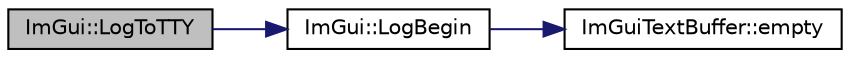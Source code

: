 digraph "ImGui::LogToTTY"
{
 // LATEX_PDF_SIZE
  edge [fontname="Helvetica",fontsize="10",labelfontname="Helvetica",labelfontsize="10"];
  node [fontname="Helvetica",fontsize="10",shape=record];
  rankdir="LR";
  Node1 [label="ImGui::LogToTTY",height=0.2,width=0.4,color="black", fillcolor="grey75", style="filled", fontcolor="black",tooltip=" "];
  Node1 -> Node2 [color="midnightblue",fontsize="10",style="solid"];
  Node2 [label="ImGui::LogBegin",height=0.2,width=0.4,color="black", fillcolor="white", style="filled",URL="$namespace_im_gui.html#a8d053d2fd46539c5ca83550845e4cecd",tooltip=" "];
  Node2 -> Node3 [color="midnightblue",fontsize="10",style="solid"];
  Node3 [label="ImGuiTextBuffer::empty",height=0.2,width=0.4,color="black", fillcolor="white", style="filled",URL="$struct_im_gui_text_buffer.html#affd606443a661cd0fcce0d381bc8cf98",tooltip=" "];
}
